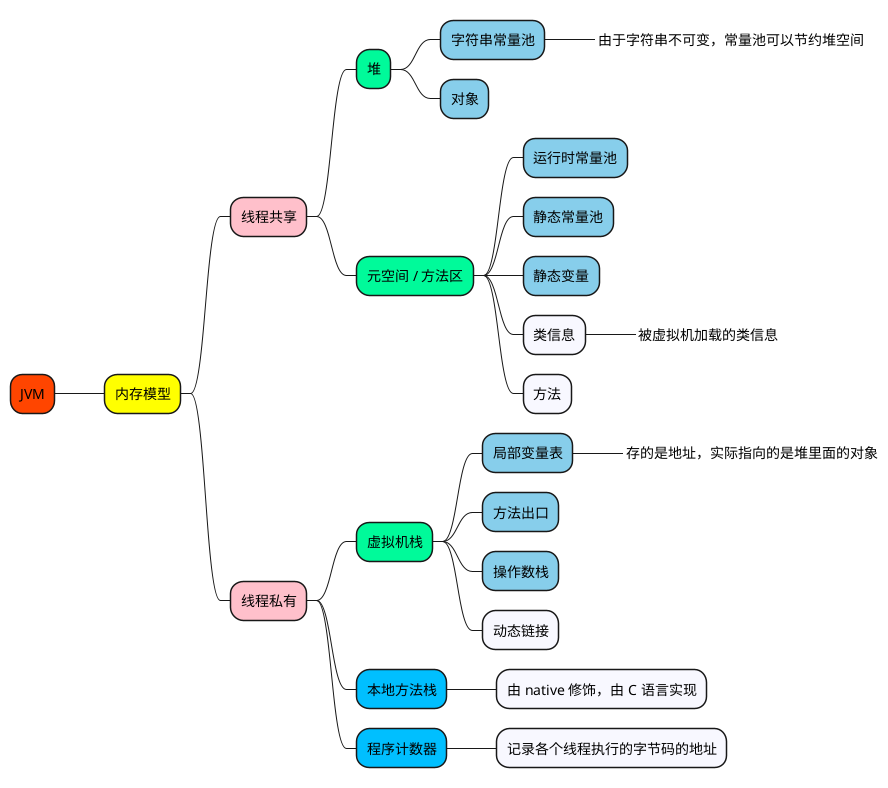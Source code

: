 @startmindmap

+[#OrangeRed] JVM

++[#yellow] 内存模型

+++[#Pink] 线程共享

++++[#MediumSpringGreen] 堆

+++++[#SkyBlue] 字符串常量池
++++++_ 由于字符串不可变，常量池可以节约堆空间
+++++[#SkyBlue] 对象


++++[#MediumSpringGreen] 元空间 / 方法区

+++++[#SkyBlue] 运行时常量池
+++++[#SkyBlue] 静态常量池
+++++[#SkyBlue] 静态变量
+++++[#GhostWhite] 类信息
++++++[#MediumSpringGreen]_ 被虚拟机加载的类信息
+++++[#GhostWhite] 方法


+++[#Pink] 线程私有

++++[#MediumSpringGreen] 虚拟机栈
+++++[#SkyBlue] 局部变量表
++++++[#MediumSpringGreen]_ 存的是地址，实际指向的是堆里面的对象
+++++[#SkyBlue] 方法出口
+++++[#SkyBlue] 操作数栈
+++++[#GhostWhite] 动态链接

++++[#DeepSkyBlue] 本地方法栈
+++++[#GhostWhite] 由 native 修饰，由 C 语言实现

++++[#DeepSkyBlue] 程序计数器
+++++[#GhostWhite] 记录各个线程执行的字节码的地址


@endmindmap
